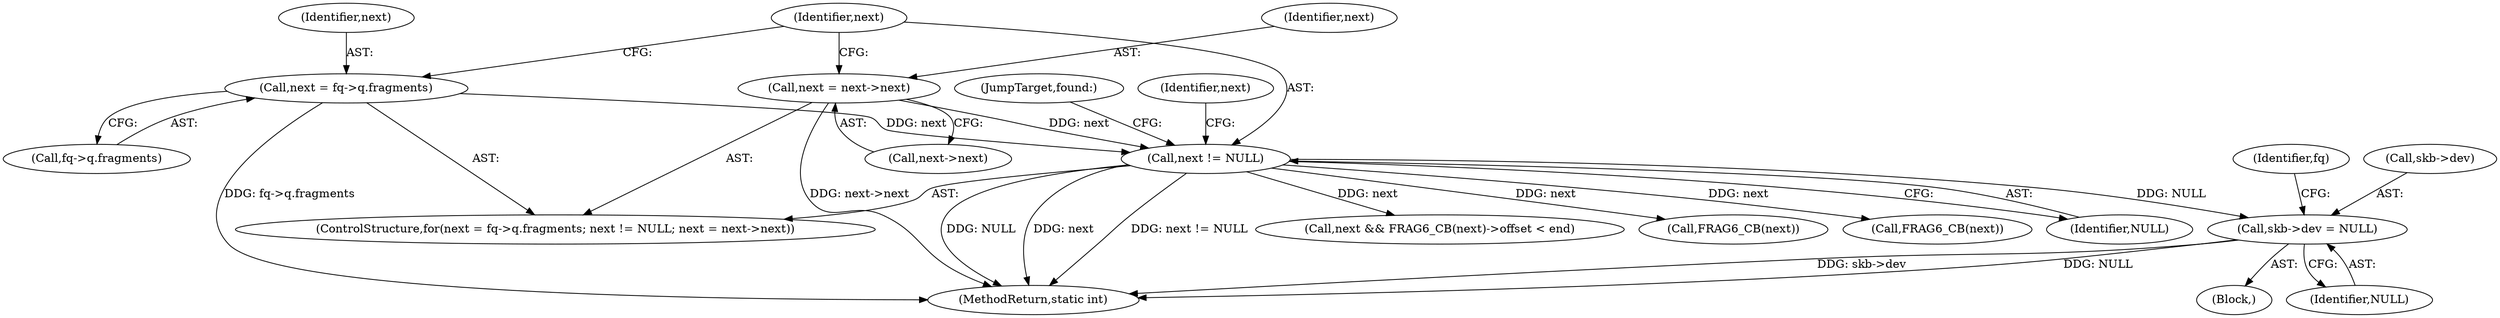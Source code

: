 digraph "0_linux_70789d7052239992824628db8133de08dc78e593_0@pointer" {
"1000597" [label="(Call,skb->dev = NULL)"];
"1000380" [label="(Call,next != NULL)"];
"1000383" [label="(Call,next = next->next)"];
"1000373" [label="(Call,next = fq->q.fragments)"];
"1000605" [label="(Identifier,fq)"];
"1000400" [label="(JumpTarget,found:)"];
"1000452" [label="(Call,FRAG6_CB(next))"];
"1000385" [label="(Call,next->next)"];
"1000598" [label="(Call,skb->dev)"];
"1000372" [label="(ControlStructure,for(next = fq->q.fragments; next != NULL; next = next->next))"];
"1000589" [label="(Block,)"];
"1000597" [label="(Call,skb->dev = NULL)"];
"1000383" [label="(Call,next = next->next)"];
"1000380" [label="(Call,next != NULL)"];
"1000381" [label="(Identifier,next)"];
"1000392" [label="(Call,FRAG6_CB(next))"];
"1000601" [label="(Identifier,NULL)"];
"1000374" [label="(Identifier,next)"];
"1000375" [label="(Call,fq->q.fragments)"];
"1000382" [label="(Identifier,NULL)"];
"1000384" [label="(Identifier,next)"];
"1000716" [label="(MethodReturn,static int)"];
"1000373" [label="(Call,next = fq->q.fragments)"];
"1000448" [label="(Call,next && FRAG6_CB(next)->offset < end)"];
"1000393" [label="(Identifier,next)"];
"1000597" -> "1000589"  [label="AST: "];
"1000597" -> "1000601"  [label="CFG: "];
"1000598" -> "1000597"  [label="AST: "];
"1000601" -> "1000597"  [label="AST: "];
"1000605" -> "1000597"  [label="CFG: "];
"1000597" -> "1000716"  [label="DDG: skb->dev"];
"1000597" -> "1000716"  [label="DDG: NULL"];
"1000380" -> "1000597"  [label="DDG: NULL"];
"1000380" -> "1000372"  [label="AST: "];
"1000380" -> "1000382"  [label="CFG: "];
"1000381" -> "1000380"  [label="AST: "];
"1000382" -> "1000380"  [label="AST: "];
"1000393" -> "1000380"  [label="CFG: "];
"1000400" -> "1000380"  [label="CFG: "];
"1000380" -> "1000716"  [label="DDG: next != NULL"];
"1000380" -> "1000716"  [label="DDG: NULL"];
"1000380" -> "1000716"  [label="DDG: next"];
"1000383" -> "1000380"  [label="DDG: next"];
"1000373" -> "1000380"  [label="DDG: next"];
"1000380" -> "1000392"  [label="DDG: next"];
"1000380" -> "1000448"  [label="DDG: next"];
"1000380" -> "1000452"  [label="DDG: next"];
"1000383" -> "1000372"  [label="AST: "];
"1000383" -> "1000385"  [label="CFG: "];
"1000384" -> "1000383"  [label="AST: "];
"1000385" -> "1000383"  [label="AST: "];
"1000381" -> "1000383"  [label="CFG: "];
"1000383" -> "1000716"  [label="DDG: next->next"];
"1000373" -> "1000372"  [label="AST: "];
"1000373" -> "1000375"  [label="CFG: "];
"1000374" -> "1000373"  [label="AST: "];
"1000375" -> "1000373"  [label="AST: "];
"1000381" -> "1000373"  [label="CFG: "];
"1000373" -> "1000716"  [label="DDG: fq->q.fragments"];
}
